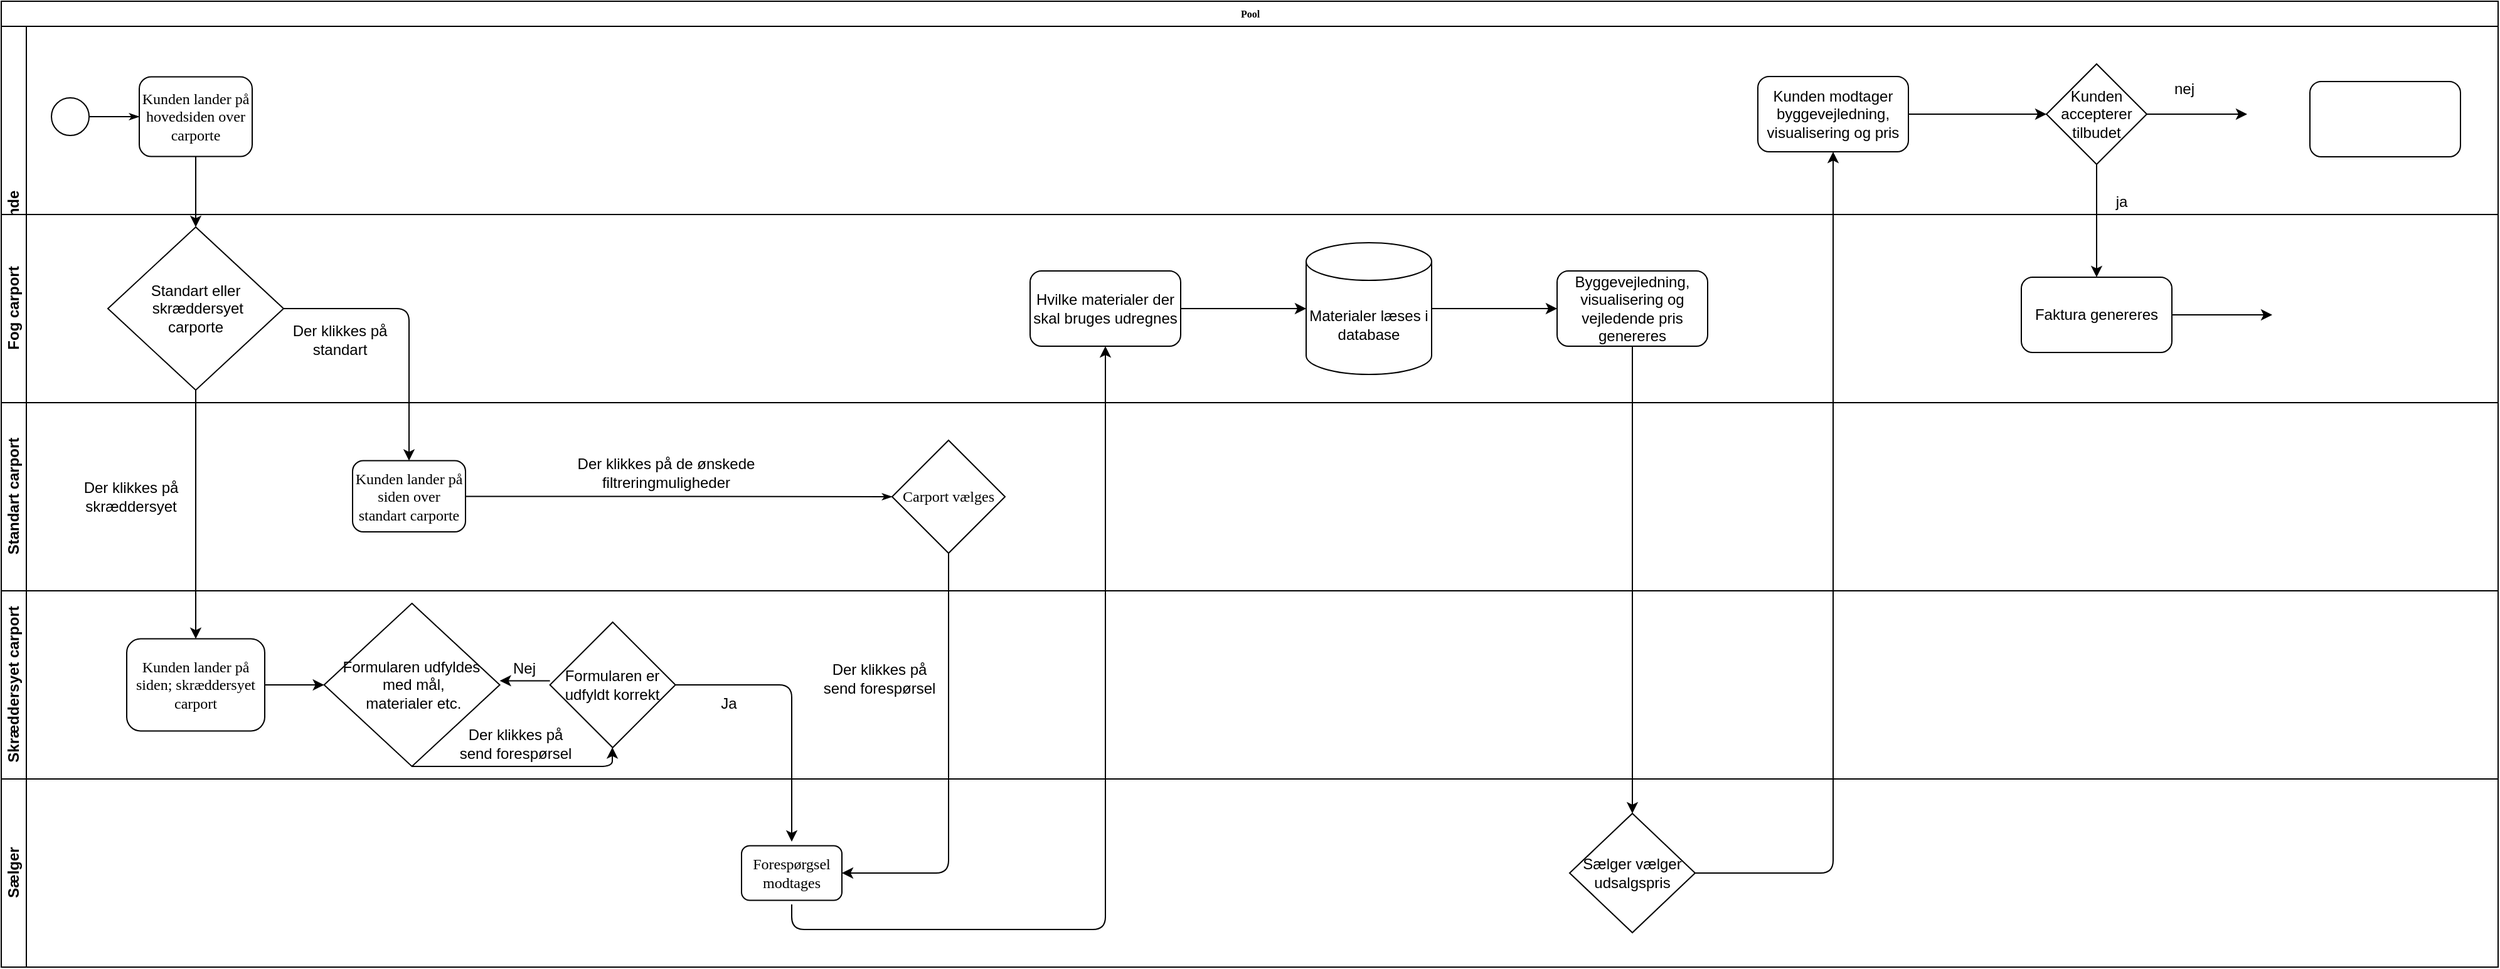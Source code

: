 <mxfile version="14.6.9" type="github"><diagram name="Page-1" id="c7488fd3-1785-93aa-aadb-54a6760d102a"><mxGraphModel dx="1422" dy="772" grid="1" gridSize="10" guides="1" tooltips="1" connect="1" arrows="1" fold="1" page="1" pageScale="1" pageWidth="1100" pageHeight="850" background="#ffffff" math="0" shadow="0"><root><mxCell id="0"/><mxCell id="1" parent="0"/><mxCell id="TK4KHCmlHmji3xtEz4MB-27" value="" style="endArrow=classic;html=1;exitX=1;exitY=0.5;exitDx=0;exitDy=0;" parent="1" source="TK4KHCmlHmji3xtEz4MB-24" edge="1"><mxGeometry width="50" height="50" relative="1" as="geometry"><mxPoint x="550" y="670" as="sourcePoint"/><mxPoint x="800" y="750" as="targetPoint"/><Array as="points"><mxPoint x="800" y="625"/></Array></mxGeometry></mxCell><mxCell id="cRBjWWYuR_NZp4JxylkW-2" value="" style="endArrow=classic;html=1;startArrow=none;entryX=0.5;entryY=1;entryDx=0;entryDy=0;" parent="1" target="7Sn1ghP0QjaeYrTUXI2Q-4" edge="1"><mxGeometry width="50" height="50" relative="1" as="geometry"><mxPoint x="800" y="800" as="sourcePoint"/><mxPoint x="1050" y="675" as="targetPoint"/><Array as="points"><mxPoint x="800" y="820"/><mxPoint x="960" y="820"/><mxPoint x="1050" y="820"/></Array></mxGeometry></mxCell><mxCell id="2b4e8129b02d487f-1" value="Pool" style="swimlane;html=1;childLayout=stackLayout;horizontal=1;startSize=20;horizontalStack=0;rounded=0;shadow=0;labelBackgroundColor=none;strokeWidth=1;fontFamily=Verdana;fontSize=8;align=center;" parent="1" vertex="1"><mxGeometry x="170" y="80" width="1990" height="770" as="geometry"/></mxCell><mxCell id="2b4e8129b02d487f-2" value="Kunde" style="swimlane;html=1;startSize=20;horizontal=0;" parent="2b4e8129b02d487f-1" vertex="1"><mxGeometry y="20" width="1990" height="300" as="geometry"><mxRectangle y="20" width="680" height="20" as="alternateBounds"/></mxGeometry></mxCell><mxCell id="2b4e8129b02d487f-18" style="edgeStyle=orthogonalEdgeStyle;rounded=0;html=1;labelBackgroundColor=none;startArrow=none;startFill=0;startSize=5;endArrow=classicThin;endFill=1;endSize=5;jettySize=auto;orthogonalLoop=1;strokeWidth=1;fontFamily=Verdana;fontSize=8" parent="2b4e8129b02d487f-2" source="2b4e8129b02d487f-5" target="2b4e8129b02d487f-6" edge="1"><mxGeometry relative="1" as="geometry"/></mxCell><mxCell id="2b4e8129b02d487f-5" value="" style="ellipse;whiteSpace=wrap;html=1;rounded=0;shadow=0;labelBackgroundColor=none;strokeWidth=1;fontFamily=Verdana;fontSize=8;align=center;" parent="2b4e8129b02d487f-2" vertex="1"><mxGeometry x="40" y="57" width="30" height="30" as="geometry"/></mxCell><mxCell id="2b4e8129b02d487f-6" value="&lt;font style=&quot;font-size: 12px&quot;&gt;Kunden lander på hovedsiden over carporte&lt;/font&gt;" style="rounded=1;whiteSpace=wrap;html=1;shadow=0;labelBackgroundColor=none;strokeWidth=1;fontFamily=Verdana;fontSize=8;align=center;" parent="2b4e8129b02d487f-2" vertex="1"><mxGeometry x="110" y="40.25" width="90" height="63.5" as="geometry"/></mxCell><mxCell id="7Sn1ghP0QjaeYrTUXI2Q-8" value="Kunden modtager byggevejledning, visualisering og pris" style="rounded=1;whiteSpace=wrap;html=1;" parent="2b4e8129b02d487f-2" vertex="1"><mxGeometry x="1400" y="40" width="120" height="60" as="geometry"/></mxCell><mxCell id="tzsEOKulzjB3xu4Um2Aj-2" value="" style="endArrow=classic;html=1;exitX=1;exitY=0.5;exitDx=0;exitDy=0;entryX=0;entryY=0.5;entryDx=0;entryDy=0;" edge="1" parent="2b4e8129b02d487f-2" source="7Sn1ghP0QjaeYrTUXI2Q-8" target="tzsEOKulzjB3xu4Um2Aj-1"><mxGeometry width="50" height="50" relative="1" as="geometry"><mxPoint x="1540" y="110" as="sourcePoint"/><mxPoint x="1550" y="70" as="targetPoint"/></mxGeometry></mxCell><mxCell id="tzsEOKulzjB3xu4Um2Aj-1" value="Kunden accepterer tilbudet" style="rhombus;whiteSpace=wrap;html=1;" vertex="1" parent="2b4e8129b02d487f-2"><mxGeometry x="1630" y="30" width="80" height="80" as="geometry"/></mxCell><mxCell id="2b4e8129b02d487f-3" value="Fog carport" style="swimlane;html=1;startSize=20;horizontal=0;" parent="2b4e8129b02d487f-2" vertex="1"><mxGeometry y="150" width="1990" height="150" as="geometry"/></mxCell><mxCell id="TK4KHCmlHmji3xtEz4MB-1" value="Standart eller&lt;br&gt;&amp;nbsp;skræddersyet&lt;br&gt;carporte" style="rhombus;whiteSpace=wrap;html=1;" parent="2b4e8129b02d487f-3" vertex="1"><mxGeometry x="85" y="10" width="140" height="130" as="geometry"/></mxCell><mxCell id="TK4KHCmlHmji3xtEz4MB-7" value="Der klikkes på standart" style="text;html=1;strokeColor=none;fillColor=none;align=center;verticalAlign=middle;whiteSpace=wrap;rounded=0;" parent="2b4e8129b02d487f-3" vertex="1"><mxGeometry x="225" y="90" width="90" height="20" as="geometry"/></mxCell><mxCell id="cRBjWWYuR_NZp4JxylkW-5" value="Byggevejledning, visualisering og vejledende pris genereres" style="rounded=1;whiteSpace=wrap;html=1;" parent="2b4e8129b02d487f-3" vertex="1"><mxGeometry x="1240" y="45" width="120" height="60" as="geometry"/></mxCell><mxCell id="7Sn1ghP0QjaeYrTUXI2Q-4" value="Hvilke materialer der skal bruges udregnes" style="rounded=1;whiteSpace=wrap;html=1;" parent="2b4e8129b02d487f-3" vertex="1"><mxGeometry x="820" y="45" width="120" height="60" as="geometry"/></mxCell><mxCell id="cRBjWWYuR_NZp4JxylkW-3" value="Materialer læses i database" style="shape=cylinder3;whiteSpace=wrap;html=1;boundedLbl=1;backgroundOutline=1;size=15;" parent="2b4e8129b02d487f-3" vertex="1"><mxGeometry x="1040" y="22.5" width="100" height="105" as="geometry"/></mxCell><mxCell id="7Sn1ghP0QjaeYrTUXI2Q-5" value="" style="endArrow=classic;html=1;exitX=1;exitY=0.5;exitDx=0;exitDy=0;entryX=0;entryY=0.5;entryDx=0;entryDy=0;entryPerimeter=0;" parent="2b4e8129b02d487f-3" source="7Sn1ghP0QjaeYrTUXI2Q-4" target="cRBjWWYuR_NZp4JxylkW-3" edge="1"><mxGeometry width="50" height="50" relative="1" as="geometry"><mxPoint x="950" y="100" as="sourcePoint"/><mxPoint x="1000" y="50" as="targetPoint"/></mxGeometry></mxCell><mxCell id="7Sn1ghP0QjaeYrTUXI2Q-6" value="" style="endArrow=classic;html=1;exitX=1;exitY=0.5;exitDx=0;exitDy=0;exitPerimeter=0;entryX=0;entryY=0.5;entryDx=0;entryDy=0;" parent="2b4e8129b02d487f-3" source="cRBjWWYuR_NZp4JxylkW-3" target="cRBjWWYuR_NZp4JxylkW-5" edge="1"><mxGeometry width="50" height="50" relative="1" as="geometry"><mxPoint x="1160" y="110" as="sourcePoint"/><mxPoint x="1210" y="60" as="targetPoint"/></mxGeometry></mxCell><mxCell id="tzsEOKulzjB3xu4Um2Aj-7" value="Faktura genereres" style="rounded=1;whiteSpace=wrap;html=1;" vertex="1" parent="2b4e8129b02d487f-3"><mxGeometry x="1610" y="50" width="120" height="60" as="geometry"/></mxCell><mxCell id="tzsEOKulzjB3xu4Um2Aj-8" value="" style="endArrow=classic;html=1;exitX=1;exitY=0.5;exitDx=0;exitDy=0;" edge="1" parent="2b4e8129b02d487f-3" source="tzsEOKulzjB3xu4Um2Aj-7"><mxGeometry width="50" height="50" relative="1" as="geometry"><mxPoint x="1740" y="100" as="sourcePoint"/><mxPoint x="1810" y="80" as="targetPoint"/></mxGeometry></mxCell><mxCell id="cRBjWWYuR_NZp4JxylkW-1" value="" style="endArrow=classic;html=1;exitX=0.5;exitY=1;exitDx=0;exitDy=0;entryX=0.5;entryY=0;entryDx=0;entryDy=0;" parent="2b4e8129b02d487f-2" source="2b4e8129b02d487f-6" target="TK4KHCmlHmji3xtEz4MB-1" edge="1"><mxGeometry width="50" height="50" relative="1" as="geometry"><mxPoint x="150" y="160" as="sourcePoint"/><mxPoint x="200" y="110" as="targetPoint"/></mxGeometry></mxCell><mxCell id="tzsEOKulzjB3xu4Um2Aj-3" value="" style="endArrow=classic;html=1;exitX=0.5;exitY=1;exitDx=0;exitDy=0;entryX=0.5;entryY=0;entryDx=0;entryDy=0;" edge="1" parent="2b4e8129b02d487f-2" source="tzsEOKulzjB3xu4Um2Aj-1" target="tzsEOKulzjB3xu4Um2Aj-7"><mxGeometry width="50" height="50" relative="1" as="geometry"><mxPoint x="1670" y="170" as="sourcePoint"/><mxPoint x="1670" y="630" as="targetPoint"/></mxGeometry></mxCell><mxCell id="tzsEOKulzjB3xu4Um2Aj-6" value="ja" style="text;html=1;strokeColor=none;fillColor=none;align=center;verticalAlign=middle;whiteSpace=wrap;rounded=0;" vertex="1" parent="2b4e8129b02d487f-2"><mxGeometry x="1670" y="130" width="40" height="20" as="geometry"/></mxCell><mxCell id="tzsEOKulzjB3xu4Um2Aj-10" value="" style="endArrow=classic;html=1;exitX=1;exitY=0.5;exitDx=0;exitDy=0;" edge="1" parent="2b4e8129b02d487f-2" source="tzsEOKulzjB3xu4Um2Aj-1"><mxGeometry width="50" height="50" relative="1" as="geometry"><mxPoint x="1740" y="100" as="sourcePoint"/><mxPoint x="1790" y="70" as="targetPoint"/></mxGeometry></mxCell><mxCell id="tzsEOKulzjB3xu4Um2Aj-11" value="nej" style="text;html=1;strokeColor=none;fillColor=none;align=center;verticalAlign=middle;whiteSpace=wrap;rounded=0;" vertex="1" parent="2b4e8129b02d487f-2"><mxGeometry x="1720" y="40.25" width="40" height="20" as="geometry"/></mxCell><mxCell id="tzsEOKulzjB3xu4Um2Aj-12" value="" style="rounded=1;whiteSpace=wrap;html=1;" vertex="1" parent="2b4e8129b02d487f-2"><mxGeometry x="1840" y="44" width="120" height="60" as="geometry"/></mxCell><mxCell id="TK4KHCmlHmji3xtEz4MB-6" value="" style="endArrow=classic;html=1;entryX=0.5;entryY=0;entryDx=0;entryDy=0;exitX=1;exitY=0.5;exitDx=0;exitDy=0;" parent="2b4e8129b02d487f-1" source="TK4KHCmlHmji3xtEz4MB-1" target="2b4e8129b02d487f-14" edge="1"><mxGeometry width="50" height="50" relative="1" as="geometry"><mxPoint x="150" y="320" as="sourcePoint"/><mxPoint x="360" y="330" as="targetPoint"/><Array as="points"><mxPoint x="325" y="245"/></Array></mxGeometry></mxCell><mxCell id="2b4e8129b02d487f-4" value="Standart&amp;nbsp;carport" style="swimlane;html=1;startSize=20;horizontal=0;" parent="2b4e8129b02d487f-1" vertex="1"><mxGeometry y="320" width="1990" height="150" as="geometry"><mxRectangle y="320" width="1200" height="20" as="alternateBounds"/></mxGeometry></mxCell><mxCell id="2b4e8129b02d487f-14" value="&lt;font style=&quot;font-size: 12px&quot;&gt;Kunden lander på siden over standart carporte&lt;/font&gt;" style="rounded=1;whiteSpace=wrap;html=1;shadow=0;labelBackgroundColor=none;strokeWidth=1;fontFamily=Verdana;fontSize=8;align=center;" parent="2b4e8129b02d487f-4" vertex="1"><mxGeometry x="280" y="46.25" width="90" height="56.75" as="geometry"/></mxCell><mxCell id="TK4KHCmlHmji3xtEz4MB-10" value="Der klikkes på skræddersyet" style="text;html=1;strokeColor=none;fillColor=none;align=center;verticalAlign=middle;whiteSpace=wrap;rounded=0;rotation=0;" parent="2b4e8129b02d487f-4" vertex="1"><mxGeometry x="60" y="70" width="87.31" height="9.25" as="geometry"/></mxCell><mxCell id="2b4e8129b02d487f-15" value="&lt;font style=&quot;font-size: 12px&quot;&gt;Carport vælges&lt;/font&gt;" style="strokeWidth=1;html=1;shape=mxgraph.flowchart.decision;whiteSpace=wrap;rounded=1;shadow=0;labelBackgroundColor=none;fontFamily=Verdana;fontSize=8;align=center;" parent="2b4e8129b02d487f-4" vertex="1"><mxGeometry x="710" y="30" width="90" height="90" as="geometry"/></mxCell><mxCell id="2b4e8129b02d487f-28" style="edgeStyle=orthogonalEdgeStyle;rounded=0;html=1;labelBackgroundColor=none;startArrow=none;startFill=0;startSize=5;endArrow=classicThin;endFill=1;endSize=5;jettySize=auto;orthogonalLoop=1;strokeWidth=1;fontFamily=Verdana;fontSize=8;" parent="2b4e8129b02d487f-4" source="2b4e8129b02d487f-14" target="2b4e8129b02d487f-15" edge="1"><mxGeometry relative="1" as="geometry"/></mxCell><mxCell id="TK4KHCmlHmji3xtEz4MB-15" value="Der klikkes på de ønskede filtreringmuligheder" style="text;html=1;strokeColor=none;fillColor=none;align=center;verticalAlign=middle;whiteSpace=wrap;rounded=0;" parent="2b4e8129b02d487f-4" vertex="1"><mxGeometry x="450" y="46.25" width="160" height="20" as="geometry"/></mxCell><mxCell id="TK4KHCmlHmji3xtEz4MB-21" value="" style="endArrow=classic;html=1;exitX=0.5;exitY=1;exitDx=0;exitDy=0;entryX=0.5;entryY=0;entryDx=0;entryDy=0;" parent="2b4e8129b02d487f-1" source="TK4KHCmlHmji3xtEz4MB-1" target="TK4KHCmlHmji3xtEz4MB-16" edge="1"><mxGeometry width="50" height="50" relative="1" as="geometry"><mxPoint x="220" y="320" as="sourcePoint"/><mxPoint x="270" y="270" as="targetPoint"/></mxGeometry></mxCell><mxCell id="TK4KHCmlHmji3xtEz4MB-5" value="Skræddersyet carport" style="swimlane;html=1;startSize=20;horizontal=0;" parent="2b4e8129b02d487f-1" vertex="1"><mxGeometry y="470" width="1990" height="150" as="geometry"/></mxCell><mxCell id="TK4KHCmlHmji3xtEz4MB-8" value="Formularen udfyldes&lt;br&gt;&amp;nbsp;med mål,&lt;br&gt;&amp;nbsp;materialer etc." style="rhombus;whiteSpace=wrap;html=1;" parent="TK4KHCmlHmji3xtEz4MB-5" vertex="1"><mxGeometry x="257.31" y="10" width="140" height="130" as="geometry"/></mxCell><mxCell id="TK4KHCmlHmji3xtEz4MB-16" value="&lt;font style=&quot;font-size: 12px&quot;&gt;Kunden lander på siden; skræddersyet carport&lt;/font&gt;" style="rounded=1;whiteSpace=wrap;html=1;shadow=0;labelBackgroundColor=none;strokeWidth=1;fontFamily=Verdana;fontSize=8;align=center;" parent="TK4KHCmlHmji3xtEz4MB-5" vertex="1"><mxGeometry x="100" y="38.31" width="110" height="73.38" as="geometry"/></mxCell><mxCell id="TK4KHCmlHmji3xtEz4MB-17" value="" style="endArrow=classic;html=1;exitX=1;exitY=0.5;exitDx=0;exitDy=0;entryX=0;entryY=0.5;entryDx=0;entryDy=0;" parent="TK4KHCmlHmji3xtEz4MB-5" source="TK4KHCmlHmji3xtEz4MB-16" target="TK4KHCmlHmji3xtEz4MB-8" edge="1"><mxGeometry width="50" height="50" relative="1" as="geometry"><mxPoint x="260" y="10" as="sourcePoint"/><mxPoint x="310" y="-40" as="targetPoint"/></mxGeometry></mxCell><mxCell id="TK4KHCmlHmji3xtEz4MB-29" value="Nej" style="text;html=1;strokeColor=none;fillColor=none;align=center;verticalAlign=middle;whiteSpace=wrap;rounded=0;" parent="TK4KHCmlHmji3xtEz4MB-5" vertex="1"><mxGeometry x="397.31" y="51.69" width="40" height="20" as="geometry"/></mxCell><mxCell id="TK4KHCmlHmji3xtEz4MB-30" value="Der klikkes på send forespørsel" style="text;html=1;strokeColor=none;fillColor=none;align=center;verticalAlign=middle;whiteSpace=wrap;rounded=0;" parent="TK4KHCmlHmji3xtEz4MB-5" vertex="1"><mxGeometry x="650" y="60.0" width="100" height="20" as="geometry"/></mxCell><mxCell id="TK4KHCmlHmji3xtEz4MB-24" value="Formularen er udfyldt korrekt" style="rhombus;whiteSpace=wrap;html=1;" parent="TK4KHCmlHmji3xtEz4MB-5" vertex="1"><mxGeometry x="437.31" y="25" width="100" height="100" as="geometry"/></mxCell><mxCell id="TK4KHCmlHmji3xtEz4MB-14" value="" style="endArrow=classic;html=1;exitX=0.5;exitY=1;exitDx=0;exitDy=0;" parent="TK4KHCmlHmji3xtEz4MB-5" source="TK4KHCmlHmji3xtEz4MB-8" target="TK4KHCmlHmji3xtEz4MB-24" edge="1"><mxGeometry width="50" height="50" relative="1" as="geometry"><mxPoint x="260" y="70" as="sourcePoint"/><mxPoint x="370" y="225" as="targetPoint"/><Array as="points"><mxPoint x="487" y="140"/></Array></mxGeometry></mxCell><mxCell id="TK4KHCmlHmji3xtEz4MB-23" value="Der klikkes på send forespørsel" style="text;html=1;strokeColor=none;fillColor=none;align=center;verticalAlign=middle;whiteSpace=wrap;rounded=0;" parent="TK4KHCmlHmji3xtEz4MB-5" vertex="1"><mxGeometry x="360" y="111.69" width="100" height="20" as="geometry"/></mxCell><mxCell id="TK4KHCmlHmji3xtEz4MB-34" value="" style="endArrow=classic;html=1;entryX=0;entryY=1;entryDx=0;entryDy=0;exitX=1;exitY=1;exitDx=0;exitDy=0;" parent="TK4KHCmlHmji3xtEz4MB-5" source="TK4KHCmlHmji3xtEz4MB-29" target="TK4KHCmlHmji3xtEz4MB-29" edge="1"><mxGeometry width="50" height="50" relative="1" as="geometry"><mxPoint x="430" y="230" as="sourcePoint"/><mxPoint x="480" y="180" as="targetPoint"/></mxGeometry></mxCell><mxCell id="TK4KHCmlHmji3xtEz4MB-28" value="Ja" style="text;html=1;strokeColor=none;fillColor=none;align=center;verticalAlign=middle;whiteSpace=wrap;rounded=0;" parent="TK4KHCmlHmji3xtEz4MB-5" vertex="1"><mxGeometry x="560" y="80" width="40" height="20" as="geometry"/></mxCell><mxCell id="TK4KHCmlHmji3xtEz4MB-18" value="" style="endArrow=classic;html=1;exitX=0.5;exitY=1;exitDx=0;exitDy=0;exitPerimeter=0;entryX=1;entryY=0.5;entryDx=0;entryDy=0;" parent="2b4e8129b02d487f-1" source="2b4e8129b02d487f-15" target="TK4KHCmlHmji3xtEz4MB-11" edge="1"><mxGeometry width="50" height="50" relative="1" as="geometry"><mxPoint x="610" y="449.62" as="sourcePoint"/><mxPoint x="755" y="695" as="targetPoint"/><Array as="points"><mxPoint x="755" y="695"/></Array></mxGeometry></mxCell><mxCell id="cRBjWWYuR_NZp4JxylkW-8" value="" style="endArrow=classic;html=1;exitX=0.5;exitY=1;exitDx=0;exitDy=0;entryX=0.5;entryY=0;entryDx=0;entryDy=0;" parent="2b4e8129b02d487f-1" source="cRBjWWYuR_NZp4JxylkW-5" target="cRBjWWYuR_NZp4JxylkW-9" edge="1"><mxGeometry width="50" height="50" relative="1" as="geometry"><mxPoint x="1060" y="340" as="sourcePoint"/><mxPoint x="1060" y="630" as="targetPoint"/></mxGeometry></mxCell><mxCell id="TK4KHCmlHmji3xtEz4MB-4" value="Sælger" style="swimlane;html=1;startSize=20;horizontal=0;" parent="2b4e8129b02d487f-1" vertex="1"><mxGeometry y="620" width="1990" height="150" as="geometry"/></mxCell><mxCell id="TK4KHCmlHmji3xtEz4MB-11" value="&lt;font style=&quot;font-size: 12px&quot;&gt;Forespørgsel modtages&lt;/font&gt;" style="rounded=1;whiteSpace=wrap;html=1;shadow=0;labelBackgroundColor=none;strokeWidth=1;fontFamily=Verdana;fontSize=8;align=center;" parent="TK4KHCmlHmji3xtEz4MB-4" vertex="1"><mxGeometry x="590" y="53.25" width="80" height="43.5" as="geometry"/></mxCell><mxCell id="cRBjWWYuR_NZp4JxylkW-9" value="Sælger vælger udsalgspris" style="rhombus;whiteSpace=wrap;html=1;" parent="TK4KHCmlHmji3xtEz4MB-4" vertex="1"><mxGeometry x="1250" y="27.5" width="100" height="95" as="geometry"/></mxCell><mxCell id="7Sn1ghP0QjaeYrTUXI2Q-7" value="" style="endArrow=classic;html=1;exitX=1;exitY=0.5;exitDx=0;exitDy=0;entryX=0.5;entryY=1;entryDx=0;entryDy=0;" parent="2b4e8129b02d487f-1" source="cRBjWWYuR_NZp4JxylkW-9" target="7Sn1ghP0QjaeYrTUXI2Q-8" edge="1"><mxGeometry width="50" height="50" relative="1" as="geometry"><mxPoint x="1350" y="720" as="sourcePoint"/><mxPoint x="1460" y="130" as="targetPoint"/><Array as="points"><mxPoint x="1460" y="695"/></Array></mxGeometry></mxCell></root></mxGraphModel></diagram></mxfile>